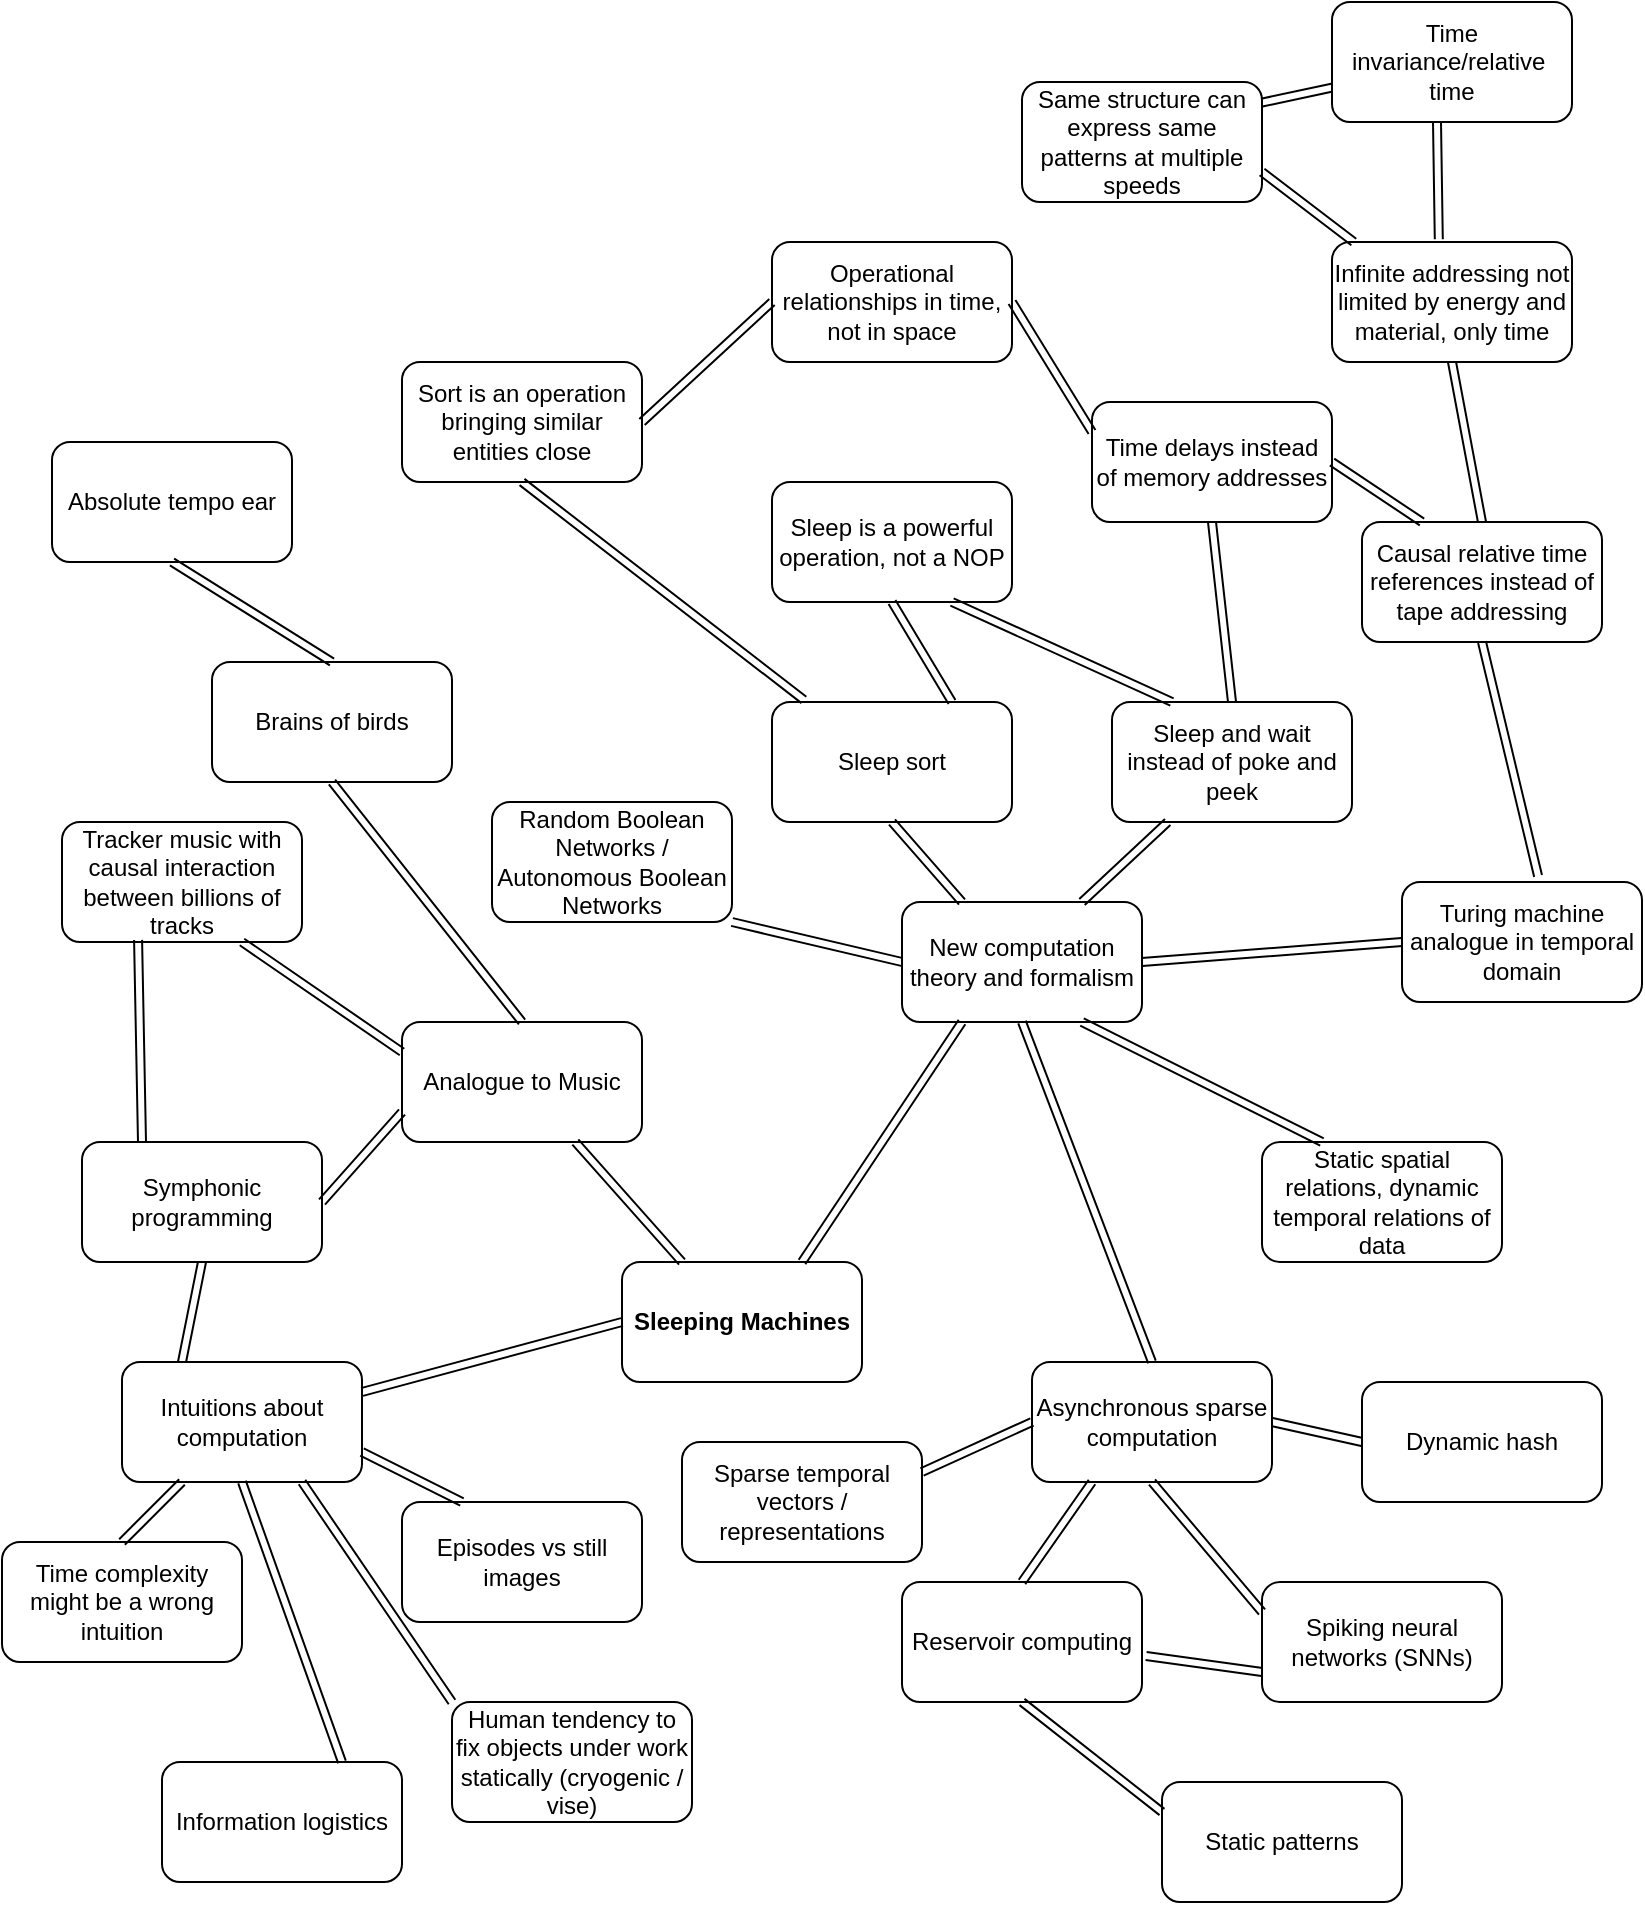 <mxfile version="13.8.9-1" type="device"><diagram id="QmHcQ-5RaDjDtTa8d-uc" name="Page-1"><mxGraphModel dx="644" dy="1668" grid="1" gridSize="10" guides="1" tooltips="1" connect="1" arrows="1" fold="1" page="1" pageScale="1" pageWidth="850" pageHeight="1100" math="0" shadow="0"><root><mxCell id="0"/><mxCell id="1" parent="0"/><mxCell id="vts17N3uvWWT5DIk61w_-1" value="&lt;b&gt;Sleeping Machines&lt;/b&gt;" style="rounded=1;whiteSpace=wrap;html=1;" parent="1" vertex="1"><mxGeometry x="325" y="570" width="120" height="60" as="geometry"/></mxCell><mxCell id="vts17N3uvWWT5DIk61w_-2" value="Analogue to Music" style="rounded=1;whiteSpace=wrap;html=1;" parent="1" vertex="1"><mxGeometry x="215" y="450" width="120" height="60" as="geometry"/></mxCell><mxCell id="vts17N3uvWWT5DIk61w_-3" value="Brains of birds" style="rounded=1;whiteSpace=wrap;html=1;" parent="1" vertex="1"><mxGeometry x="120" y="270" width="120" height="60" as="geometry"/></mxCell><mxCell id="vts17N3uvWWT5DIk61w_-4" value="Absolute tempo ear" style="rounded=1;whiteSpace=wrap;html=1;" parent="1" vertex="1"><mxGeometry x="40" y="160" width="120" height="60" as="geometry"/></mxCell><mxCell id="vts17N3uvWWT5DIk61w_-5" value="Tracker music with causal interaction between billions of tracks" style="rounded=1;whiteSpace=wrap;html=1;" parent="1" vertex="1"><mxGeometry x="45" y="350" width="120" height="60" as="geometry"/></mxCell><mxCell id="vts17N3uvWWT5DIk61w_-6" value="New computation theory and formalism" style="rounded=1;whiteSpace=wrap;html=1;" parent="1" vertex="1"><mxGeometry x="465" y="390" width="120" height="60" as="geometry"/></mxCell><mxCell id="vts17N3uvWWT5DIk61w_-7" value="Turing machine analogue in temporal domain" style="rounded=1;whiteSpace=wrap;html=1;" parent="1" vertex="1"><mxGeometry x="715" y="380" width="120" height="60" as="geometry"/></mxCell><mxCell id="vts17N3uvWWT5DIk61w_-8" value="Sleep sort" style="rounded=1;whiteSpace=wrap;html=1;" parent="1" vertex="1"><mxGeometry x="400" y="290" width="120" height="60" as="geometry"/></mxCell><mxCell id="vts17N3uvWWT5DIk61w_-9" value="Asynchronous sparse computation" style="rounded=1;whiteSpace=wrap;html=1;" parent="1" vertex="1"><mxGeometry x="530" y="620" width="120" height="60" as="geometry"/></mxCell><mxCell id="vts17N3uvWWT5DIk61w_-10" value="Spiking neural networks (SNNs)" style="rounded=1;whiteSpace=wrap;html=1;" parent="1" vertex="1"><mxGeometry x="645" y="730" width="120" height="60" as="geometry"/></mxCell><mxCell id="vts17N3uvWWT5DIk61w_-11" value="Time delays instead of memory addresses" style="rounded=1;whiteSpace=wrap;html=1;" parent="1" vertex="1"><mxGeometry x="560" y="140" width="120" height="60" as="geometry"/></mxCell><mxCell id="vts17N3uvWWT5DIk61w_-12" value="Static spatial relations, dynamic temporal relations of data" style="rounded=1;whiteSpace=wrap;html=1;" parent="1" vertex="1"><mxGeometry x="645" y="510" width="120" height="60" as="geometry"/></mxCell><mxCell id="vts17N3uvWWT5DIk61w_-13" value="" style="shape=link;html=1;entryX=0.25;entryY=0;entryDx=0;entryDy=0;" parent="1" source="vts17N3uvWWT5DIk61w_-2" target="vts17N3uvWWT5DIk61w_-1" edge="1"><mxGeometry width="100" relative="1" as="geometry"><mxPoint x="375" y="560" as="sourcePoint"/><mxPoint x="475" y="560" as="targetPoint"/></mxGeometry></mxCell><mxCell id="vts17N3uvWWT5DIk61w_-14" value="" style="shape=link;html=1;entryX=0.5;entryY=1;entryDx=0;entryDy=0;exitX=0.5;exitY=0;exitDx=0;exitDy=0;" parent="1" source="vts17N3uvWWT5DIk61w_-2" target="vts17N3uvWWT5DIk61w_-3" edge="1"><mxGeometry width="100" relative="1" as="geometry"><mxPoint x="205" y="390" as="sourcePoint"/><mxPoint x="305" y="390" as="targetPoint"/></mxGeometry></mxCell><mxCell id="vts17N3uvWWT5DIk61w_-15" value="" style="shape=link;html=1;entryX=0;entryY=0.25;entryDx=0;entryDy=0;exitX=0.75;exitY=1;exitDx=0;exitDy=0;" parent="1" source="vts17N3uvWWT5DIk61w_-5" target="vts17N3uvWWT5DIk61w_-2" edge="1"><mxGeometry width="100" relative="1" as="geometry"><mxPoint x="115" y="510" as="sourcePoint"/><mxPoint x="215" y="510" as="targetPoint"/></mxGeometry></mxCell><mxCell id="vts17N3uvWWT5DIk61w_-16" value="Sleep and wait instead of poke and peek" style="rounded=1;whiteSpace=wrap;html=1;" parent="1" vertex="1"><mxGeometry x="570" y="290" width="120" height="60" as="geometry"/></mxCell><mxCell id="vts17N3uvWWT5DIk61w_-17" value="" style="shape=link;html=1;exitX=0.5;exitY=1;exitDx=0;exitDy=0;entryX=0.5;entryY=0;entryDx=0;entryDy=0;" parent="1" source="vts17N3uvWWT5DIk61w_-4" target="vts17N3uvWWT5DIk61w_-3" edge="1"><mxGeometry width="100" relative="1" as="geometry"><mxPoint x="375" y="560" as="sourcePoint"/><mxPoint x="475" y="560" as="targetPoint"/></mxGeometry></mxCell><mxCell id="vts17N3uvWWT5DIk61w_-18" value="" style="shape=link;html=1;entryX=0.75;entryY=0;entryDx=0;entryDy=0;exitX=0.25;exitY=1;exitDx=0;exitDy=0;" parent="1" source="vts17N3uvWWT5DIk61w_-6" target="vts17N3uvWWT5DIk61w_-1" edge="1"><mxGeometry width="100" relative="1" as="geometry"><mxPoint x="405" y="490" as="sourcePoint"/><mxPoint x="445" y="550" as="targetPoint"/></mxGeometry></mxCell><mxCell id="vts17N3uvWWT5DIk61w_-19" value="" style="shape=link;html=1;entryX=0.75;entryY=0;entryDx=0;entryDy=0;" parent="1" source="vts17N3uvWWT5DIk61w_-16" target="vts17N3uvWWT5DIk61w_-6" edge="1"><mxGeometry width="100" relative="1" as="geometry"><mxPoint x="455" y="350" as="sourcePoint"/><mxPoint x="555" y="350" as="targetPoint"/></mxGeometry></mxCell><mxCell id="vts17N3uvWWT5DIk61w_-20" value="" style="shape=link;html=1;exitX=0.25;exitY=0;exitDx=0;exitDy=0;entryX=0.5;entryY=1;entryDx=0;entryDy=0;" parent="1" source="vts17N3uvWWT5DIk61w_-6" target="vts17N3uvWWT5DIk61w_-8" edge="1"><mxGeometry width="100" relative="1" as="geometry"><mxPoint x="545" y="360" as="sourcePoint"/><mxPoint x="645" y="360" as="targetPoint"/></mxGeometry></mxCell><mxCell id="vts17N3uvWWT5DIk61w_-21" value="" style="shape=link;html=1;exitX=0.75;exitY=1;exitDx=0;exitDy=0;entryX=0.25;entryY=0;entryDx=0;entryDy=0;" parent="1" source="vts17N3uvWWT5DIk61w_-6" target="vts17N3uvWWT5DIk61w_-12" edge="1"><mxGeometry width="100" relative="1" as="geometry"><mxPoint x="565" y="490" as="sourcePoint"/><mxPoint x="665" y="490" as="targetPoint"/></mxGeometry></mxCell><mxCell id="vts17N3uvWWT5DIk61w_-22" value="" style="shape=link;html=1;entryX=0.5;entryY=0;entryDx=0;entryDy=0;exitX=0.5;exitY=1;exitDx=0;exitDy=0;" parent="1" source="vts17N3uvWWT5DIk61w_-11" target="vts17N3uvWWT5DIk61w_-16" edge="1"><mxGeometry width="100" relative="1" as="geometry"><mxPoint x="335" y="240" as="sourcePoint"/><mxPoint x="435" y="240" as="targetPoint"/></mxGeometry></mxCell><mxCell id="vts17N3uvWWT5DIk61w_-23" value="" style="shape=link;html=1;exitX=1;exitY=0.5;exitDx=0;exitDy=0;entryX=0;entryY=0.5;entryDx=0;entryDy=0;" parent="1" source="vts17N3uvWWT5DIk61w_-6" target="vts17N3uvWWT5DIk61w_-7" edge="1"><mxGeometry width="100" relative="1" as="geometry"><mxPoint x="625" y="450" as="sourcePoint"/><mxPoint x="725" y="450" as="targetPoint"/></mxGeometry></mxCell><mxCell id="vts17N3uvWWT5DIk61w_-24" value="" style="shape=link;html=1;exitX=0.5;exitY=1;exitDx=0;exitDy=0;entryX=0.5;entryY=0;entryDx=0;entryDy=0;" parent="1" source="vts17N3uvWWT5DIk61w_-6" target="vts17N3uvWWT5DIk61w_-9" edge="1"><mxGeometry width="100" relative="1" as="geometry"><mxPoint x="395" y="690" as="sourcePoint"/><mxPoint x="495" y="690" as="targetPoint"/></mxGeometry></mxCell><mxCell id="vts17N3uvWWT5DIk61w_-25" value="" style="shape=link;html=1;exitX=0.5;exitY=1;exitDx=0;exitDy=0;entryX=0;entryY=0.25;entryDx=0;entryDy=0;" parent="1" source="vts17N3uvWWT5DIk61w_-9" target="vts17N3uvWWT5DIk61w_-10" edge="1"><mxGeometry width="100" relative="1" as="geometry"><mxPoint x="585" y="720" as="sourcePoint"/><mxPoint x="685" y="720" as="targetPoint"/></mxGeometry></mxCell><mxCell id="vts17N3uvWWT5DIk61w_-26" value="Dynamic hash" style="rounded=1;whiteSpace=wrap;html=1;" parent="1" vertex="1"><mxGeometry x="695" y="630" width="120" height="60" as="geometry"/></mxCell><mxCell id="vts17N3uvWWT5DIk61w_-27" value="" style="shape=link;html=1;entryX=0;entryY=0.5;entryDx=0;entryDy=0;exitX=1;exitY=0.5;exitDx=0;exitDy=0;" parent="1" source="vts17N3uvWWT5DIk61w_-9" target="vts17N3uvWWT5DIk61w_-26" edge="1"><mxGeometry width="100" relative="1" as="geometry"><mxPoint x="515" y="730" as="sourcePoint"/><mxPoint x="615" y="730" as="targetPoint"/></mxGeometry></mxCell><mxCell id="vts17N3uvWWT5DIk61w_-28" value="Reservoir computing" style="rounded=1;whiteSpace=wrap;html=1;" parent="1" vertex="1"><mxGeometry x="465" y="730" width="120" height="60" as="geometry"/></mxCell><mxCell id="vts17N3uvWWT5DIk61w_-29" value="Static patterns" style="rounded=1;whiteSpace=wrap;html=1;" parent="1" vertex="1"><mxGeometry x="595" y="830" width="120" height="60" as="geometry"/></mxCell><mxCell id="vts17N3uvWWT5DIk61w_-30" value="" style="shape=link;html=1;entryX=0.25;entryY=1;entryDx=0;entryDy=0;exitX=0.5;exitY=0;exitDx=0;exitDy=0;" parent="1" source="vts17N3uvWWT5DIk61w_-28" target="vts17N3uvWWT5DIk61w_-9" edge="1"><mxGeometry width="100" relative="1" as="geometry"><mxPoint x="425" y="720" as="sourcePoint"/><mxPoint x="525" y="720" as="targetPoint"/></mxGeometry></mxCell><mxCell id="vts17N3uvWWT5DIk61w_-31" value="" style="shape=link;html=1;entryX=0;entryY=0.25;entryDx=0;entryDy=0;exitX=0.5;exitY=1;exitDx=0;exitDy=0;" parent="1" source="vts17N3uvWWT5DIk61w_-28" target="vts17N3uvWWT5DIk61w_-29" edge="1"><mxGeometry width="100" relative="1" as="geometry"><mxPoint x="525" y="840" as="sourcePoint"/><mxPoint x="625" y="840" as="targetPoint"/></mxGeometry></mxCell><mxCell id="vts17N3uvWWT5DIk61w_-32" value="" style="shape=link;html=1;entryX=0;entryY=0.75;entryDx=0;entryDy=0;exitX=1.017;exitY=0.617;exitDx=0;exitDy=0;exitPerimeter=0;" parent="1" source="vts17N3uvWWT5DIk61w_-28" target="vts17N3uvWWT5DIk61w_-10" edge="1"><mxGeometry width="100" relative="1" as="geometry"><mxPoint x="525" y="810" as="sourcePoint"/><mxPoint x="625" y="810" as="targetPoint"/></mxGeometry></mxCell><mxCell id="vts17N3uvWWT5DIk61w_-33" value="Sparse temporal vectors / representations" style="rounded=1;whiteSpace=wrap;html=1;" parent="1" vertex="1"><mxGeometry x="355" y="660" width="120" height="60" as="geometry"/></mxCell><mxCell id="vts17N3uvWWT5DIk61w_-34" value="" style="shape=link;html=1;exitX=1;exitY=0.25;exitDx=0;exitDy=0;entryX=0;entryY=0.5;entryDx=0;entryDy=0;" parent="1" source="vts17N3uvWWT5DIk61w_-33" target="vts17N3uvWWT5DIk61w_-9" edge="1"><mxGeometry width="100" relative="1" as="geometry"><mxPoint x="325" y="680" as="sourcePoint"/><mxPoint x="425" y="680" as="targetPoint"/></mxGeometry></mxCell><mxCell id="vts17N3uvWWT5DIk61w_-35" value="Intuitions about computation" style="rounded=1;whiteSpace=wrap;html=1;" parent="1" vertex="1"><mxGeometry x="75" y="620" width="120" height="60" as="geometry"/></mxCell><mxCell id="vts17N3uvWWT5DIk61w_-36" value="Human tendency to fix objects under work statically (cryogenic / vise)" style="rounded=1;whiteSpace=wrap;html=1;" parent="1" vertex="1"><mxGeometry x="240" y="790" width="120" height="60" as="geometry"/></mxCell><mxCell id="vts17N3uvWWT5DIk61w_-37" value="Time complexity might be a wrong intuition" style="rounded=1;whiteSpace=wrap;html=1;" parent="1" vertex="1"><mxGeometry x="15" y="710" width="120" height="60" as="geometry"/></mxCell><mxCell id="vts17N3uvWWT5DIk61w_-38" value="" style="shape=link;html=1;entryX=0.25;entryY=1;entryDx=0;entryDy=0;exitX=0.5;exitY=0;exitDx=0;exitDy=0;" parent="1" source="vts17N3uvWWT5DIk61w_-37" target="vts17N3uvWWT5DIk61w_-35" edge="1"><mxGeometry width="100" relative="1" as="geometry"><mxPoint x="35" y="590" as="sourcePoint"/><mxPoint x="135" y="590" as="targetPoint"/></mxGeometry></mxCell><mxCell id="vts17N3uvWWT5DIk61w_-39" value="" style="shape=link;html=1;entryX=0;entryY=0;entryDx=0;entryDy=0;exitX=0.75;exitY=1;exitDx=0;exitDy=0;" parent="1" source="vts17N3uvWWT5DIk61w_-35" target="vts17N3uvWWT5DIk61w_-36" edge="1"><mxGeometry width="100" relative="1" as="geometry"><mxPoint x="85" y="730" as="sourcePoint"/><mxPoint x="185" y="730" as="targetPoint"/></mxGeometry></mxCell><mxCell id="vts17N3uvWWT5DIk61w_-40" value="" style="shape=link;html=1;entryX=0;entryY=0.5;entryDx=0;entryDy=0;exitX=1;exitY=0.25;exitDx=0;exitDy=0;" parent="1" source="vts17N3uvWWT5DIk61w_-35" target="vts17N3uvWWT5DIk61w_-1" edge="1"><mxGeometry width="100" relative="1" as="geometry"><mxPoint x="195" y="600" as="sourcePoint"/><mxPoint x="295" y="600" as="targetPoint"/></mxGeometry></mxCell><mxCell id="vts17N3uvWWT5DIk61w_-41" value="Episodes vs still images" style="rounded=1;whiteSpace=wrap;html=1;" parent="1" vertex="1"><mxGeometry x="215" y="690" width="120" height="60" as="geometry"/></mxCell><mxCell id="vts17N3uvWWT5DIk61w_-42" value="" style="shape=link;html=1;exitX=1;exitY=0.75;exitDx=0;exitDy=0;entryX=0.25;entryY=0;entryDx=0;entryDy=0;" parent="1" source="vts17N3uvWWT5DIk61w_-35" target="vts17N3uvWWT5DIk61w_-41" edge="1"><mxGeometry width="100" relative="1" as="geometry"><mxPoint x="165" y="680" as="sourcePoint"/><mxPoint x="265" y="680" as="targetPoint"/></mxGeometry></mxCell><mxCell id="vts17N3uvWWT5DIk61w_-43" value="Symphonic programming" style="rounded=1;whiteSpace=wrap;html=1;" parent="1" vertex="1"><mxGeometry x="55" y="510" width="120" height="60" as="geometry"/></mxCell><mxCell id="vts17N3uvWWT5DIk61w_-44" value="" style="shape=link;html=1;exitX=1;exitY=0.5;exitDx=0;exitDy=0;entryX=0;entryY=0.75;entryDx=0;entryDy=0;" parent="1" source="vts17N3uvWWT5DIk61w_-43" target="vts17N3uvWWT5DIk61w_-2" edge="1"><mxGeometry width="100" relative="1" as="geometry"><mxPoint x="175" y="560" as="sourcePoint"/><mxPoint x="275" y="560" as="targetPoint"/></mxGeometry></mxCell><mxCell id="vts17N3uvWWT5DIk61w_-45" value="" style="shape=link;html=1;exitX=0.317;exitY=0.983;exitDx=0;exitDy=0;exitPerimeter=0;entryX=0.25;entryY=0;entryDx=0;entryDy=0;" parent="1" source="vts17N3uvWWT5DIk61w_-5" target="vts17N3uvWWT5DIk61w_-43" edge="1"><mxGeometry width="100" relative="1" as="geometry"><mxPoint x="55" y="450" as="sourcePoint"/><mxPoint x="155" y="450" as="targetPoint"/></mxGeometry></mxCell><mxCell id="vts17N3uvWWT5DIk61w_-46" value="" style="shape=link;html=1;entryX=0.25;entryY=0;entryDx=0;entryDy=0;exitX=0.5;exitY=1;exitDx=0;exitDy=0;" parent="1" source="vts17N3uvWWT5DIk61w_-43" target="vts17N3uvWWT5DIk61w_-35" edge="1"><mxGeometry width="100" relative="1" as="geometry"><mxPoint x="45" y="600" as="sourcePoint"/><mxPoint x="145" y="600" as="targetPoint"/></mxGeometry></mxCell><mxCell id="vts17N3uvWWT5DIk61w_-47" value="Causal relative time references instead of tape addressing" style="rounded=1;whiteSpace=wrap;html=1;" parent="1" vertex="1"><mxGeometry x="695" y="200" width="120" height="60" as="geometry"/></mxCell><mxCell id="vts17N3uvWWT5DIk61w_-48" value="" style="shape=link;html=1;entryX=0.567;entryY=-0.05;entryDx=0;entryDy=0;entryPerimeter=0;exitX=0.5;exitY=1;exitDx=0;exitDy=0;" parent="1" source="vts17N3uvWWT5DIk61w_-47" target="vts17N3uvWWT5DIk61w_-7" edge="1"><mxGeometry width="100" relative="1" as="geometry"><mxPoint x="715" y="320" as="sourcePoint"/><mxPoint x="815" y="320" as="targetPoint"/></mxGeometry></mxCell><mxCell id="vts17N3uvWWT5DIk61w_-49" value="" style="shape=link;html=1;entryX=0.25;entryY=0;entryDx=0;entryDy=0;exitX=1;exitY=0.5;exitDx=0;exitDy=0;" parent="1" source="vts17N3uvWWT5DIk61w_-11" target="vts17N3uvWWT5DIk61w_-47" edge="1"><mxGeometry width="100" relative="1" as="geometry"><mxPoint x="575" y="250" as="sourcePoint"/><mxPoint x="675" y="250" as="targetPoint"/></mxGeometry></mxCell><mxCell id="vts17N3uvWWT5DIk61w_-50" value="Infinite addressing not limited by energy and material, only time" style="rounded=1;whiteSpace=wrap;html=1;" parent="1" vertex="1"><mxGeometry x="680" y="60" width="120" height="60" as="geometry"/></mxCell><mxCell id="vts17N3uvWWT5DIk61w_-51" value="" style="shape=link;html=1;entryX=0.5;entryY=0;entryDx=0;entryDy=0;exitX=0.5;exitY=1;exitDx=0;exitDy=0;" parent="1" source="vts17N3uvWWT5DIk61w_-50" target="vts17N3uvWWT5DIk61w_-47" edge="1"><mxGeometry width="100" relative="1" as="geometry"><mxPoint x="660" y="140" as="sourcePoint"/><mxPoint x="760" y="140" as="targetPoint"/></mxGeometry></mxCell><mxCell id="vts17N3uvWWT5DIk61w_-52" value="Sleep is a powerful operation, not a NOP" style="rounded=1;whiteSpace=wrap;html=1;" parent="1" vertex="1"><mxGeometry x="400" y="180" width="120" height="60" as="geometry"/></mxCell><mxCell id="vts17N3uvWWT5DIk61w_-53" value="" style="shape=link;html=1;entryX=0.75;entryY=0;entryDx=0;entryDy=0;exitX=0.5;exitY=1;exitDx=0;exitDy=0;" parent="1" source="vts17N3uvWWT5DIk61w_-52" target="vts17N3uvWWT5DIk61w_-8" edge="1"><mxGeometry width="100" relative="1" as="geometry"><mxPoint x="280" y="310" as="sourcePoint"/><mxPoint x="380" y="310" as="targetPoint"/></mxGeometry></mxCell><mxCell id="vts17N3uvWWT5DIk61w_-54" value="" style="shape=link;html=1;entryX=0.25;entryY=0;entryDx=0;entryDy=0;exitX=0.75;exitY=1;exitDx=0;exitDy=0;" parent="1" source="vts17N3uvWWT5DIk61w_-52" target="vts17N3uvWWT5DIk61w_-16" edge="1"><mxGeometry width="100" relative="1" as="geometry"><mxPoint x="470" y="270" as="sourcePoint"/><mxPoint x="570" y="270" as="targetPoint"/></mxGeometry></mxCell><mxCell id="vts17N3uvWWT5DIk61w_-55" value="Sort is an operation bringing similar entities close" style="rounded=1;whiteSpace=wrap;html=1;" parent="1" vertex="1"><mxGeometry x="215" y="120" width="120" height="60" as="geometry"/></mxCell><mxCell id="vts17N3uvWWT5DIk61w_-56" value="" style="shape=link;html=1;entryX=0.133;entryY=-0.017;entryDx=0;entryDy=0;entryPerimeter=0;exitX=0.5;exitY=1;exitDx=0;exitDy=0;" parent="1" source="vts17N3uvWWT5DIk61w_-55" target="vts17N3uvWWT5DIk61w_-8" edge="1"><mxGeometry width="100" relative="1" as="geometry"><mxPoint x="260" y="220" as="sourcePoint"/><mxPoint x="360" y="220" as="targetPoint"/></mxGeometry></mxCell><mxCell id="vts17N3uvWWT5DIk61w_-57" value="Operational relationships in time, not in space" style="rounded=1;whiteSpace=wrap;html=1;" parent="1" vertex="1"><mxGeometry x="400" y="60" width="120" height="60" as="geometry"/></mxCell><mxCell id="vts17N3uvWWT5DIk61w_-58" value="" style="shape=link;html=1;exitX=1;exitY=0.5;exitDx=0;exitDy=0;entryX=0;entryY=0.25;entryDx=0;entryDy=0;" parent="1" source="vts17N3uvWWT5DIk61w_-57" target="vts17N3uvWWT5DIk61w_-11" edge="1"><mxGeometry width="100" relative="1" as="geometry"><mxPoint x="550" y="80" as="sourcePoint"/><mxPoint x="650" y="80" as="targetPoint"/></mxGeometry></mxCell><mxCell id="vts17N3uvWWT5DIk61w_-59" value="" style="shape=link;html=1;exitX=1;exitY=0.5;exitDx=0;exitDy=0;entryX=0;entryY=0.5;entryDx=0;entryDy=0;" parent="1" source="vts17N3uvWWT5DIk61w_-55" target="vts17N3uvWWT5DIk61w_-57" edge="1"><mxGeometry width="100" relative="1" as="geometry"><mxPoint x="370" y="150" as="sourcePoint"/><mxPoint x="470" y="150" as="targetPoint"/></mxGeometry></mxCell><mxCell id="vts17N3uvWWT5DIk61w_-60" value="Information logistics" style="rounded=1;whiteSpace=wrap;html=1;" parent="1" vertex="1"><mxGeometry x="95" y="820" width="120" height="60" as="geometry"/></mxCell><mxCell id="vts17N3uvWWT5DIk61w_-61" value="" style="shape=link;html=1;entryX=0.75;entryY=0;entryDx=0;entryDy=0;exitX=0.5;exitY=1;exitDx=0;exitDy=0;" parent="1" source="vts17N3uvWWT5DIk61w_-35" target="vts17N3uvWWT5DIk61w_-60" edge="1"><mxGeometry width="100" relative="1" as="geometry"><mxPoint x="130" y="750" as="sourcePoint"/><mxPoint x="230" y="750" as="targetPoint"/></mxGeometry></mxCell><mxCell id="vts17N3uvWWT5DIk61w_-62" value="Random Boolean Networks / Autonomous Boolean Networks" style="rounded=1;whiteSpace=wrap;html=1;" parent="1" vertex="1"><mxGeometry x="260" y="340" width="120" height="60" as="geometry"/></mxCell><mxCell id="vts17N3uvWWT5DIk61w_-63" value="" style="shape=link;html=1;entryX=0;entryY=0.5;entryDx=0;entryDy=0;exitX=1;exitY=1;exitDx=0;exitDy=0;" parent="1" source="vts17N3uvWWT5DIk61w_-62" target="vts17N3uvWWT5DIk61w_-6" edge="1"><mxGeometry width="100" relative="1" as="geometry"><mxPoint x="350" y="420" as="sourcePoint"/><mxPoint x="450" y="420" as="targetPoint"/></mxGeometry></mxCell><mxCell id="nwyLj4MbNvflf3tpzCHm-1" value="Time invariance/relative&amp;nbsp; time" style="rounded=1;whiteSpace=wrap;html=1;" vertex="1" parent="1"><mxGeometry x="680" y="-60" width="120" height="60" as="geometry"/></mxCell><mxCell id="nwyLj4MbNvflf3tpzCHm-2" value="" style="shape=link;html=1;entryX=0.445;entryY=-0.023;entryDx=0;entryDy=0;exitX=0.5;exitY=1;exitDx=0;exitDy=0;entryPerimeter=0;" edge="1" parent="1" target="vts17N3uvWWT5DIk61w_-50"><mxGeometry width="100" relative="1" as="geometry"><mxPoint x="732.5" as="sourcePoint"/><mxPoint x="747.5" y="80" as="targetPoint"/></mxGeometry></mxCell><mxCell id="nwyLj4MbNvflf3tpzCHm-3" value="Same structure can express same patterns at multiple speeds" style="rounded=1;whiteSpace=wrap;html=1;" vertex="1" parent="1"><mxGeometry x="525" y="-20" width="120" height="60" as="geometry"/></mxCell><mxCell id="nwyLj4MbNvflf3tpzCHm-5" value="" style="shape=link;html=1;entryX=0.999;entryY=0.172;entryDx=0;entryDy=0;entryPerimeter=0;" edge="1" parent="1" source="nwyLj4MbNvflf3tpzCHm-1" target="nwyLj4MbNvflf3tpzCHm-3"><mxGeometry width="100" relative="1" as="geometry"><mxPoint x="670" y="-20" as="sourcePoint"/><mxPoint x="670.9" y="38.62" as="targetPoint"/></mxGeometry></mxCell><mxCell id="nwyLj4MbNvflf3tpzCHm-6" value="" style="shape=link;html=1;entryX=0.445;entryY=-0.023;entryDx=0;entryDy=0;exitX=1;exitY=0.75;exitDx=0;exitDy=0;entryPerimeter=0;" edge="1" parent="1" source="nwyLj4MbNvflf3tpzCHm-3"><mxGeometry width="100" relative="1" as="geometry"><mxPoint x="690" y="1.38" as="sourcePoint"/><mxPoint x="690.9" y="60.0" as="targetPoint"/></mxGeometry></mxCell></root></mxGraphModel></diagram></mxfile>